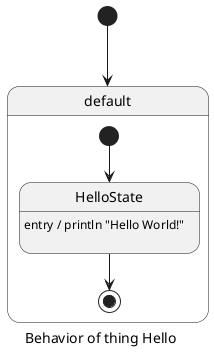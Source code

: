 @startuml
skinparam defaultTextAlignment left
caption Behavior of thing Hello
[*] --> default
state default{
state HelloState{
	HelloState : entry / println "Hello World!"\n
}
HelloState --> [*]
[*] --> HelloState
}
@enduml

